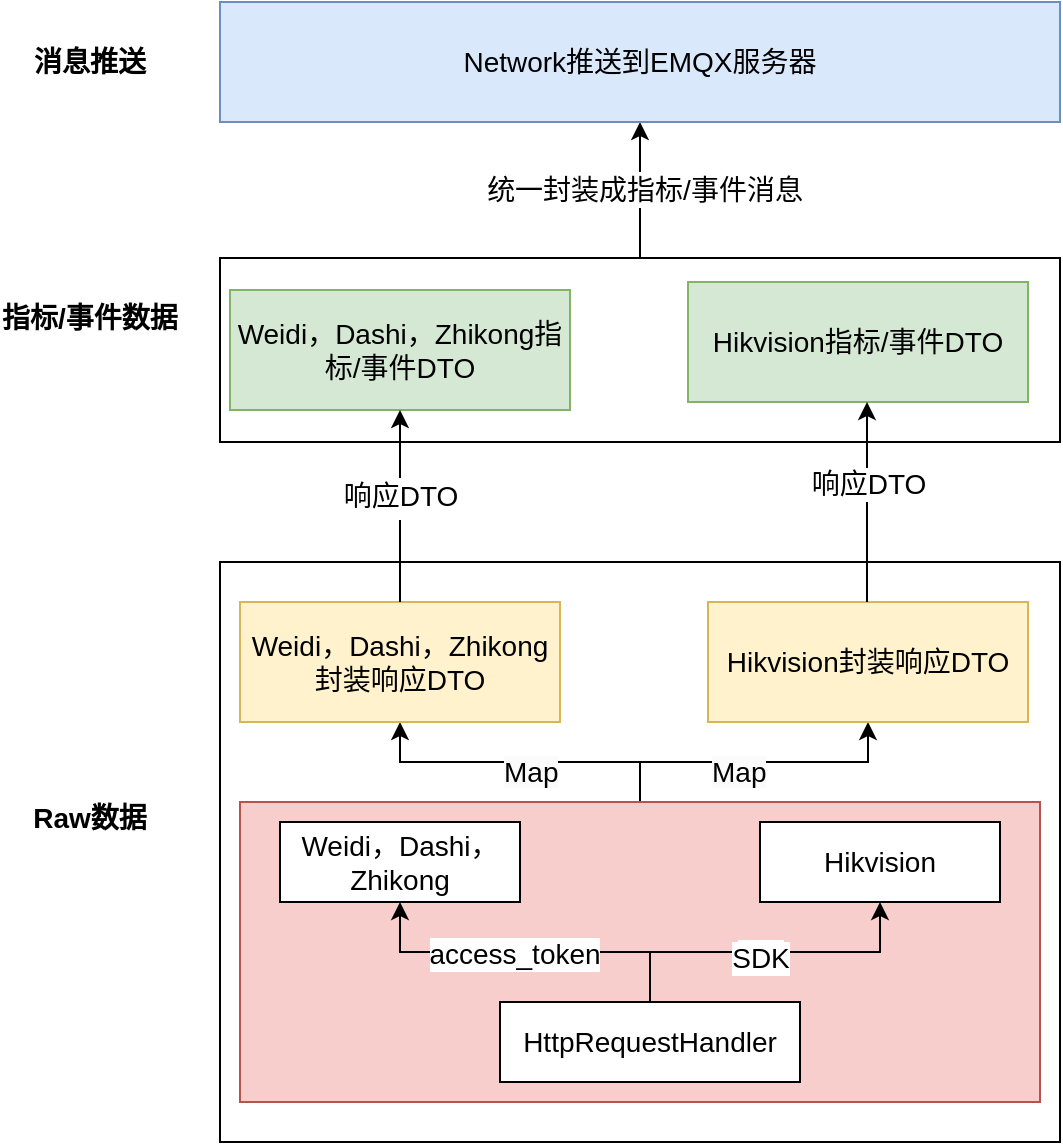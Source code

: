 <mxfile version="23.1.1" type="github">
  <diagram name="第 1 页" id="bxPdd4m5XbWyl-8YQd8G">
    <mxGraphModel dx="1134" dy="666" grid="1" gridSize="10" guides="1" tooltips="1" connect="1" arrows="1" fold="1" page="1" pageScale="1" pageWidth="827" pageHeight="1169" math="0" shadow="0">
      <root>
        <mxCell id="0" />
        <mxCell id="1" parent="0" />
        <mxCell id="ix-okHhNT_fr67MZQMGr-27" style="edgeStyle=orthogonalEdgeStyle;rounded=0;orthogonalLoop=1;jettySize=auto;html=1;entryX=0.5;entryY=1;entryDx=0;entryDy=0;" edge="1" parent="1" source="ix-okHhNT_fr67MZQMGr-25" target="ix-okHhNT_fr67MZQMGr-26">
          <mxGeometry relative="1" as="geometry" />
        </mxCell>
        <mxCell id="ix-okHhNT_fr67MZQMGr-28" value="Text" style="edgeLabel;html=1;align=center;verticalAlign=middle;resizable=0;points=[];" vertex="1" connectable="0" parent="ix-okHhNT_fr67MZQMGr-27">
          <mxGeometry x="0.105" y="-1" relative="1" as="geometry">
            <mxPoint as="offset" />
          </mxGeometry>
        </mxCell>
        <mxCell id="ix-okHhNT_fr67MZQMGr-29" value="&lt;font style=&quot;font-size: 14px;&quot;&gt;统一封装成指标/事件消息&lt;/font&gt;" style="edgeLabel;html=1;align=center;verticalAlign=middle;resizable=0;points=[];" vertex="1" connectable="0" parent="ix-okHhNT_fr67MZQMGr-27">
          <mxGeometry x="0.002" y="-2" relative="1" as="geometry">
            <mxPoint as="offset" />
          </mxGeometry>
        </mxCell>
        <mxCell id="ix-okHhNT_fr67MZQMGr-25" value="" style="rounded=0;whiteSpace=wrap;html=1;" vertex="1" parent="1">
          <mxGeometry x="170" y="208" width="420" height="92" as="geometry" />
        </mxCell>
        <mxCell id="ix-okHhNT_fr67MZQMGr-15" value="" style="rounded=0;whiteSpace=wrap;html=1;" vertex="1" parent="1">
          <mxGeometry x="170" y="360" width="420" height="290" as="geometry" />
        </mxCell>
        <mxCell id="ix-okHhNT_fr67MZQMGr-7" style="edgeStyle=orthogonalEdgeStyle;rounded=0;orthogonalLoop=1;jettySize=auto;html=1;entryX=0.5;entryY=1;entryDx=0;entryDy=0;" edge="1" parent="1" source="ix-okHhNT_fr67MZQMGr-1" target="ix-okHhNT_fr67MZQMGr-6">
          <mxGeometry relative="1" as="geometry" />
        </mxCell>
        <mxCell id="ix-okHhNT_fr67MZQMGr-11" style="edgeStyle=orthogonalEdgeStyle;rounded=0;orthogonalLoop=1;jettySize=auto;html=1;entryX=0.5;entryY=1;entryDx=0;entryDy=0;" edge="1" parent="1" source="ix-okHhNT_fr67MZQMGr-1" target="ix-okHhNT_fr67MZQMGr-10">
          <mxGeometry relative="1" as="geometry" />
        </mxCell>
        <mxCell id="ix-okHhNT_fr67MZQMGr-1" value="" style="rounded=0;whiteSpace=wrap;html=1;fillColor=#f8cecc;strokeColor=#b85450;" vertex="1" parent="1">
          <mxGeometry x="180" y="480" width="400" height="150" as="geometry" />
        </mxCell>
        <mxCell id="z2rKa9DiDiB4eXZI61HK-4" style="edgeStyle=orthogonalEdgeStyle;rounded=0;orthogonalLoop=1;jettySize=auto;html=1;entryX=0.5;entryY=1;entryDx=0;entryDy=0;" parent="1" source="z2rKa9DiDiB4eXZI61HK-1" target="z2rKa9DiDiB4eXZI61HK-2" edge="1">
          <mxGeometry relative="1" as="geometry" />
        </mxCell>
        <mxCell id="z2rKa9DiDiB4eXZI61HK-6" value="&lt;font style=&quot;font-size: 14px;&quot;&gt;access_token&lt;/font&gt;" style="edgeLabel;html=1;align=center;verticalAlign=middle;resizable=0;points=[];" parent="z2rKa9DiDiB4eXZI61HK-4" vertex="1" connectable="0">
          <mxGeometry x="0.063" y="1" relative="1" as="geometry">
            <mxPoint as="offset" />
          </mxGeometry>
        </mxCell>
        <mxCell id="z2rKa9DiDiB4eXZI61HK-5" style="edgeStyle=orthogonalEdgeStyle;rounded=0;orthogonalLoop=1;jettySize=auto;html=1;" parent="1" source="z2rKa9DiDiB4eXZI61HK-1" target="z2rKa9DiDiB4eXZI61HK-3" edge="1">
          <mxGeometry relative="1" as="geometry" />
        </mxCell>
        <mxCell id="z2rKa9DiDiB4eXZI61HK-7" value="SDK" style="edgeLabel;html=1;align=center;verticalAlign=middle;resizable=0;points=[];" parent="z2rKa9DiDiB4eXZI61HK-5" vertex="1" connectable="0">
          <mxGeometry x="-0.035" relative="1" as="geometry">
            <mxPoint as="offset" />
          </mxGeometry>
        </mxCell>
        <mxCell id="z2rKa9DiDiB4eXZI61HK-8" value="&lt;font style=&quot;font-size: 14px;&quot;&gt;SDK&lt;/font&gt;" style="edgeLabel;html=1;align=center;verticalAlign=middle;resizable=0;points=[];" parent="z2rKa9DiDiB4eXZI61HK-5" vertex="1" connectable="0">
          <mxGeometry x="-0.035" y="-3" relative="1" as="geometry">
            <mxPoint as="offset" />
          </mxGeometry>
        </mxCell>
        <mxCell id="z2rKa9DiDiB4eXZI61HK-1" value="&lt;font style=&quot;font-size: 14px;&quot;&gt;HttpRequestHandler&lt;/font&gt;" style="rounded=0;whiteSpace=wrap;html=1;" parent="1" vertex="1">
          <mxGeometry x="310" y="580" width="150" height="40" as="geometry" />
        </mxCell>
        <mxCell id="z2rKa9DiDiB4eXZI61HK-2" value="&lt;font style=&quot;font-size: 14px;&quot;&gt;Weidi，Dashi，Zhikong&lt;/font&gt;" style="rounded=0;whiteSpace=wrap;html=1;" parent="1" vertex="1">
          <mxGeometry x="200" y="490" width="120" height="40" as="geometry" />
        </mxCell>
        <mxCell id="z2rKa9DiDiB4eXZI61HK-3" value="&lt;font style=&quot;font-size: 14px;&quot;&gt;Hikvision&lt;/font&gt;" style="rounded=0;whiteSpace=wrap;html=1;" parent="1" vertex="1">
          <mxGeometry x="440" y="490" width="120" height="40" as="geometry" />
        </mxCell>
        <mxCell id="ix-okHhNT_fr67MZQMGr-2" value="&lt;font style=&quot;font-size: 14px;&quot;&gt;Raw数据&lt;/font&gt;" style="text;html=1;strokeColor=none;fillColor=none;align=center;verticalAlign=middle;whiteSpace=wrap;rounded=0;fontStyle=1" vertex="1" parent="1">
          <mxGeometry x="70" y="470" width="70" height="35" as="geometry" />
        </mxCell>
        <mxCell id="ix-okHhNT_fr67MZQMGr-3" value="&lt;span style=&quot;font-size: 14px;&quot;&gt;指标/事件数据&lt;/span&gt;" style="text;html=1;strokeColor=none;fillColor=none;align=center;verticalAlign=middle;whiteSpace=wrap;rounded=0;fontStyle=1" vertex="1" parent="1">
          <mxGeometry x="60" y="220" width="90" height="35" as="geometry" />
        </mxCell>
        <mxCell id="ix-okHhNT_fr67MZQMGr-6" value="&lt;font style=&quot;font-size: 14px;&quot;&gt;Weidi，Dashi，Zhikong封装响应DTO&lt;/font&gt;" style="rounded=0;whiteSpace=wrap;html=1;fillColor=#fff2cc;strokeColor=#d6b656;" vertex="1" parent="1">
          <mxGeometry x="180" y="380" width="160" height="60" as="geometry" />
        </mxCell>
        <mxCell id="ix-okHhNT_fr67MZQMGr-8" value="&lt;span style=&quot;color: rgb(0, 0, 0); font-family: Helvetica; font-size: 14px; font-style: normal; font-variant-ligatures: normal; font-variant-caps: normal; letter-spacing: normal; orphans: 2; text-align: center; text-indent: 0px; text-transform: none; widows: 2; word-spacing: 0px; -webkit-text-stroke-width: 0px; background-color: rgb(251, 251, 251); text-decoration-thickness: initial; text-decoration-style: initial; text-decoration-color: initial; float: none; display: inline !important;&quot;&gt;Map&lt;/span&gt;" style="text;whiteSpace=wrap;html=1;fontStyle=0" vertex="1" parent="1">
          <mxGeometry x="310" y="450" width="30" height="30" as="geometry" />
        </mxCell>
        <mxCell id="ix-okHhNT_fr67MZQMGr-10" value="&lt;font style=&quot;font-size: 14px;&quot;&gt;Hikvision封装响应DTO&lt;/font&gt;" style="rounded=0;whiteSpace=wrap;html=1;fillColor=#fff2cc;strokeColor=#d6b656;" vertex="1" parent="1">
          <mxGeometry x="414" y="380" width="160" height="60" as="geometry" />
        </mxCell>
        <mxCell id="ix-okHhNT_fr67MZQMGr-14" value="&lt;span style=&quot;color: rgb(0, 0, 0); font-family: Helvetica; font-size: 14px; font-style: normal; font-variant-ligatures: normal; font-variant-caps: normal; letter-spacing: normal; orphans: 2; text-align: center; text-indent: 0px; text-transform: none; widows: 2; word-spacing: 0px; -webkit-text-stroke-width: 0px; background-color: rgb(251, 251, 251); text-decoration-thickness: initial; text-decoration-style: initial; text-decoration-color: initial; float: none; display: inline !important;&quot;&gt;Map&lt;/span&gt;" style="text;whiteSpace=wrap;html=1;fontStyle=0" vertex="1" parent="1">
          <mxGeometry x="414" y="450" width="30" height="30" as="geometry" />
        </mxCell>
        <mxCell id="ix-okHhNT_fr67MZQMGr-16" value="&lt;font style=&quot;font-size: 14px;&quot;&gt;Weidi，Dashi，Zhikong指标/事件DTO&lt;/font&gt;" style="rounded=0;whiteSpace=wrap;html=1;fillColor=#d5e8d4;strokeColor=#82b366;" vertex="1" parent="1">
          <mxGeometry x="175" y="224" width="170" height="60" as="geometry" />
        </mxCell>
        <mxCell id="ix-okHhNT_fr67MZQMGr-17" value="DTO" style="endArrow=classic;html=1;rounded=0;entryX=0.5;entryY=1;entryDx=0;entryDy=0;exitX=0.5;exitY=0;exitDx=0;exitDy=0;" edge="1" parent="1" source="ix-okHhNT_fr67MZQMGr-6" target="ix-okHhNT_fr67MZQMGr-16">
          <mxGeometry width="50" height="50" relative="1" as="geometry">
            <mxPoint x="220" y="350" as="sourcePoint" />
            <mxPoint x="270" y="300" as="targetPoint" />
          </mxGeometry>
        </mxCell>
        <mxCell id="ix-okHhNT_fr67MZQMGr-22" value="DTO" style="edgeLabel;html=1;align=center;verticalAlign=middle;resizable=0;points=[];" vertex="1" connectable="0" parent="ix-okHhNT_fr67MZQMGr-17">
          <mxGeometry x="0.18" y="3" relative="1" as="geometry">
            <mxPoint as="offset" />
          </mxGeometry>
        </mxCell>
        <mxCell id="ix-okHhNT_fr67MZQMGr-23" value="&lt;font style=&quot;font-size: 14px;&quot;&gt;响应DTO&lt;/font&gt;" style="edgeLabel;html=1;align=center;verticalAlign=middle;resizable=0;points=[];" vertex="1" connectable="0" parent="ix-okHhNT_fr67MZQMGr-17">
          <mxGeometry x="0.107" relative="1" as="geometry">
            <mxPoint as="offset" />
          </mxGeometry>
        </mxCell>
        <mxCell id="ix-okHhNT_fr67MZQMGr-19" value="&lt;font style=&quot;font-size: 14px;&quot;&gt;Hikvision指标/事件DTO&lt;/font&gt;" style="rounded=0;whiteSpace=wrap;html=1;fillColor=#d5e8d4;strokeColor=#82b366;" vertex="1" parent="1">
          <mxGeometry x="404" y="220" width="170" height="60" as="geometry" />
        </mxCell>
        <mxCell id="ix-okHhNT_fr67MZQMGr-20" value="" style="endArrow=classic;html=1;rounded=0;entryX=0.5;entryY=1;entryDx=0;entryDy=0;exitX=0.5;exitY=0;exitDx=0;exitDy=0;" edge="1" parent="1">
          <mxGeometry width="50" height="50" relative="1" as="geometry">
            <mxPoint x="493.5" y="380" as="sourcePoint" />
            <mxPoint x="493.5" y="280" as="targetPoint" />
          </mxGeometry>
        </mxCell>
        <mxCell id="ix-okHhNT_fr67MZQMGr-24" value="&lt;font style=&quot;font-size: 14px;&quot;&gt;响应DTO&lt;/font&gt;" style="edgeLabel;html=1;align=center;verticalAlign=middle;resizable=0;points=[];" vertex="1" connectable="0" parent="ix-okHhNT_fr67MZQMGr-20">
          <mxGeometry x="0.179" relative="1" as="geometry">
            <mxPoint as="offset" />
          </mxGeometry>
        </mxCell>
        <mxCell id="ix-okHhNT_fr67MZQMGr-26" value="&lt;font style=&quot;font-size: 14px;&quot;&gt;Network推送到EMQX服务器&lt;/font&gt;" style="rounded=0;whiteSpace=wrap;html=1;fillColor=#dae8fc;strokeColor=#6c8ebf;" vertex="1" parent="1">
          <mxGeometry x="170" y="80" width="420" height="60" as="geometry" />
        </mxCell>
        <mxCell id="ix-okHhNT_fr67MZQMGr-30" value="&lt;span style=&quot;font-size: 14px;&quot;&gt;消息推送&lt;/span&gt;" style="text;html=1;strokeColor=none;fillColor=none;align=center;verticalAlign=middle;whiteSpace=wrap;rounded=0;fontStyle=1" vertex="1" parent="1">
          <mxGeometry x="60" y="92.5" width="90" height="35" as="geometry" />
        </mxCell>
      </root>
    </mxGraphModel>
  </diagram>
</mxfile>
